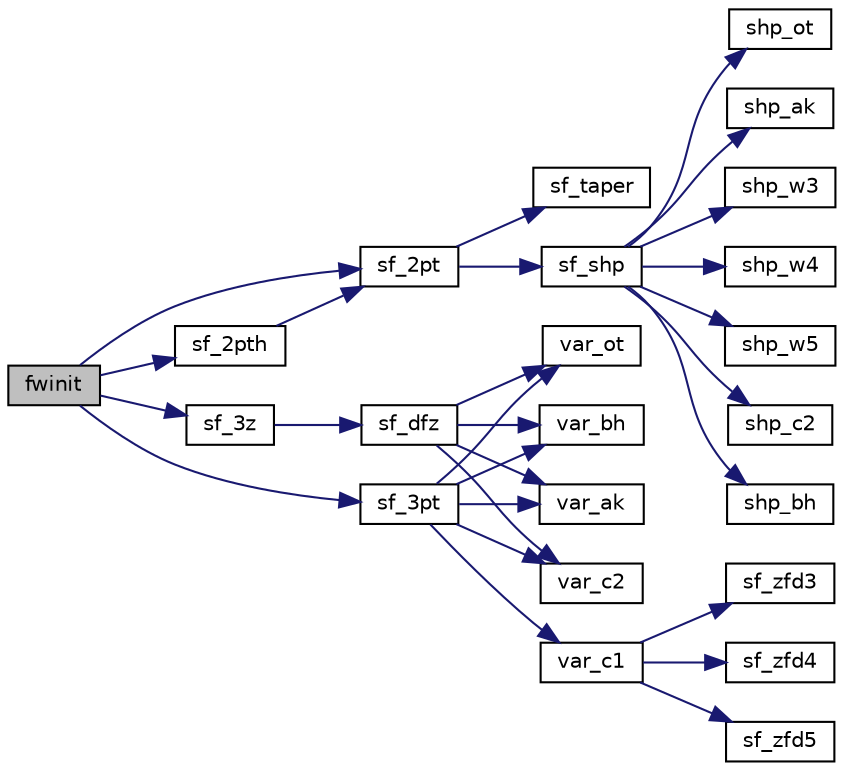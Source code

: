 digraph "fwinit"
{
  edge [fontname="Helvetica",fontsize="10",labelfontname="Helvetica",labelfontsize="10"];
  node [fontname="Helvetica",fontsize="10",shape=record];
  rankdir="LR";
  Node1 [label="fwinit",height=0.2,width=0.4,color="black", fillcolor="grey75", style="filled", fontcolor="black"];
  Node1 -> Node2 [color="midnightblue",fontsize="10",style="solid",fontname="Helvetica"];
  Node2 [label="sf_2pth",height=0.2,width=0.4,color="black", fillcolor="white", style="filled",URL="$sf__2pth_8f.html#a9953494574f5e0066ed6967403e3b435"];
  Node2 -> Node3 [color="midnightblue",fontsize="10",style="solid",fontname="Helvetica"];
  Node3 [label="sf_2pt",height=0.2,width=0.4,color="black", fillcolor="white", style="filled",URL="$sf__2pt_8f.html#a54afbc0edb0eaad1af10870afe11d4b1"];
  Node3 -> Node4 [color="midnightblue",fontsize="10",style="solid",fontname="Helvetica"];
  Node4 [label="sf_shp",height=0.2,width=0.4,color="black", fillcolor="white", style="filled",URL="$sf__shp_8f.html#a2819e4716bd796526266918c24f55dd1"];
  Node4 -> Node5 [color="midnightblue",fontsize="10",style="solid",fontname="Helvetica"];
  Node5 [label="shp_w3",height=0.2,width=0.4,color="black", fillcolor="white", style="filled",URL="$f__west_8f.html#a7320e4504b8fbbd6e61ab7bea663ee13"];
  Node4 -> Node6 [color="midnightblue",fontsize="10",style="solid",fontname="Helvetica"];
  Node6 [label="shp_w4",height=0.2,width=0.4,color="black", fillcolor="white", style="filled",URL="$f__west_8f.html#a2957d5fe02331635599c774bab3b9f0d"];
  Node4 -> Node7 [color="midnightblue",fontsize="10",style="solid",fontname="Helvetica"];
  Node7 [label="shp_w5",height=0.2,width=0.4,color="black", fillcolor="white", style="filled",URL="$f__west_8f.html#a815631af145bb4ede84483d9dd73e6d8"];
  Node4 -> Node8 [color="midnightblue",fontsize="10",style="solid",fontname="Helvetica"];
  Node8 [label="shp_c2",height=0.2,width=0.4,color="black", fillcolor="white", style="filled",URL="$f__ingy_8f.html#a74666613be266d81e2f0de273a2c1693"];
  Node4 -> Node9 [color="midnightblue",fontsize="10",style="solid",fontname="Helvetica"];
  Node9 [label="shp_bh",height=0.2,width=0.4,color="black", fillcolor="white", style="filled",URL="$f__other_8f.html#a3cc0e6495911c5acae4ada577f8c3e70"];
  Node4 -> Node10 [color="midnightblue",fontsize="10",style="solid",fontname="Helvetica"];
  Node10 [label="shp_ot",height=0.2,width=0.4,color="black", fillcolor="white", style="filled",URL="$f__other_8f.html#a6b3c908586841c3ba5d965f8c5fe7118"];
  Node4 -> Node11 [color="midnightblue",fontsize="10",style="solid",fontname="Helvetica"];
  Node11 [label="shp_ak",height=0.2,width=0.4,color="black", fillcolor="white", style="filled",URL="$f__alaska_8f.html#a253a736d2cd0b10a5bcc3e9dbc4c8484"];
  Node3 -> Node12 [color="midnightblue",fontsize="10",style="solid",fontname="Helvetica"];
  Node12 [label="sf_taper",height=0.2,width=0.4,color="black", fillcolor="white", style="filled",URL="$sf__taper_8f.html#a5fd5fb78f1837f9cdc81ae45683099e0"];
  Node1 -> Node3 [color="midnightblue",fontsize="10",style="solid",fontname="Helvetica"];
  Node1 -> Node13 [color="midnightblue",fontsize="10",style="solid",fontname="Helvetica"];
  Node13 [label="sf_3z",height=0.2,width=0.4,color="black", fillcolor="white", style="filled",URL="$sf__3z_8f.html#a57b8a22baf70b38779c3d064760fac27"];
  Node13 -> Node14 [color="midnightblue",fontsize="10",style="solid",fontname="Helvetica"];
  Node14 [label="sf_dfz",height=0.2,width=0.4,color="black", fillcolor="white", style="filled",URL="$sf__dfz_8f.html#a1a0ff8abb9bd965cf97def977377b716"];
  Node14 -> Node15 [color="midnightblue",fontsize="10",style="solid",fontname="Helvetica"];
  Node15 [label="var_c2",height=0.2,width=0.4,color="black", fillcolor="white", style="filled",URL="$f__ingy_8f.html#a1d19a7b7c0b50f7bcf8ff8861f3305fc"];
  Node14 -> Node16 [color="midnightblue",fontsize="10",style="solid",fontname="Helvetica"];
  Node16 [label="var_ot",height=0.2,width=0.4,color="black", fillcolor="white", style="filled",URL="$f__other_8f.html#a166ad81a1dbaff90fe0bf8aaa157465d"];
  Node14 -> Node17 [color="midnightblue",fontsize="10",style="solid",fontname="Helvetica"];
  Node17 [label="var_bh",height=0.2,width=0.4,color="black", fillcolor="white", style="filled",URL="$f__other_8f.html#a6c6ceeb04cc22f3b1d892c57da1028c8"];
  Node14 -> Node18 [color="midnightblue",fontsize="10",style="solid",fontname="Helvetica"];
  Node18 [label="var_ak",height=0.2,width=0.4,color="black", fillcolor="white", style="filled",URL="$f__alaska_8f.html#aa8c85e7c2ccc2aed918d36a29cd5f277"];
  Node1 -> Node19 [color="midnightblue",fontsize="10",style="solid",fontname="Helvetica"];
  Node19 [label="sf_3pt",height=0.2,width=0.4,color="black", fillcolor="white", style="filled",URL="$sf__3pt_8f.html#a4b36543c79ec2e8f516fe197335da4ce"];
  Node19 -> Node15 [color="midnightblue",fontsize="10",style="solid",fontname="Helvetica"];
  Node19 -> Node20 [color="midnightblue",fontsize="10",style="solid",fontname="Helvetica"];
  Node20 [label="var_c1",height=0.2,width=0.4,color="black", fillcolor="white", style="filled",URL="$f__west_8f.html#a2fa9b36fc63e30c27124e5c68e448060"];
  Node20 -> Node21 [color="midnightblue",fontsize="10",style="solid",fontname="Helvetica"];
  Node21 [label="sf_zfd3",height=0.2,width=0.4,color="black", fillcolor="white", style="filled",URL="$f__west_8f.html#adf6675494bec802398c1af5ada497c46"];
  Node20 -> Node22 [color="midnightblue",fontsize="10",style="solid",fontname="Helvetica"];
  Node22 [label="sf_zfd4",height=0.2,width=0.4,color="black", fillcolor="white", style="filled",URL="$f__west_8f.html#ab55a881a68554875ac6a7acefd1b6690"];
  Node20 -> Node23 [color="midnightblue",fontsize="10",style="solid",fontname="Helvetica"];
  Node23 [label="sf_zfd5",height=0.2,width=0.4,color="black", fillcolor="white", style="filled",URL="$f__west_8f.html#a28c996c0e1368314a2af5f93d982ab69"];
  Node19 -> Node16 [color="midnightblue",fontsize="10",style="solid",fontname="Helvetica"];
  Node19 -> Node18 [color="midnightblue",fontsize="10",style="solid",fontname="Helvetica"];
  Node19 -> Node17 [color="midnightblue",fontsize="10",style="solid",fontname="Helvetica"];
}
